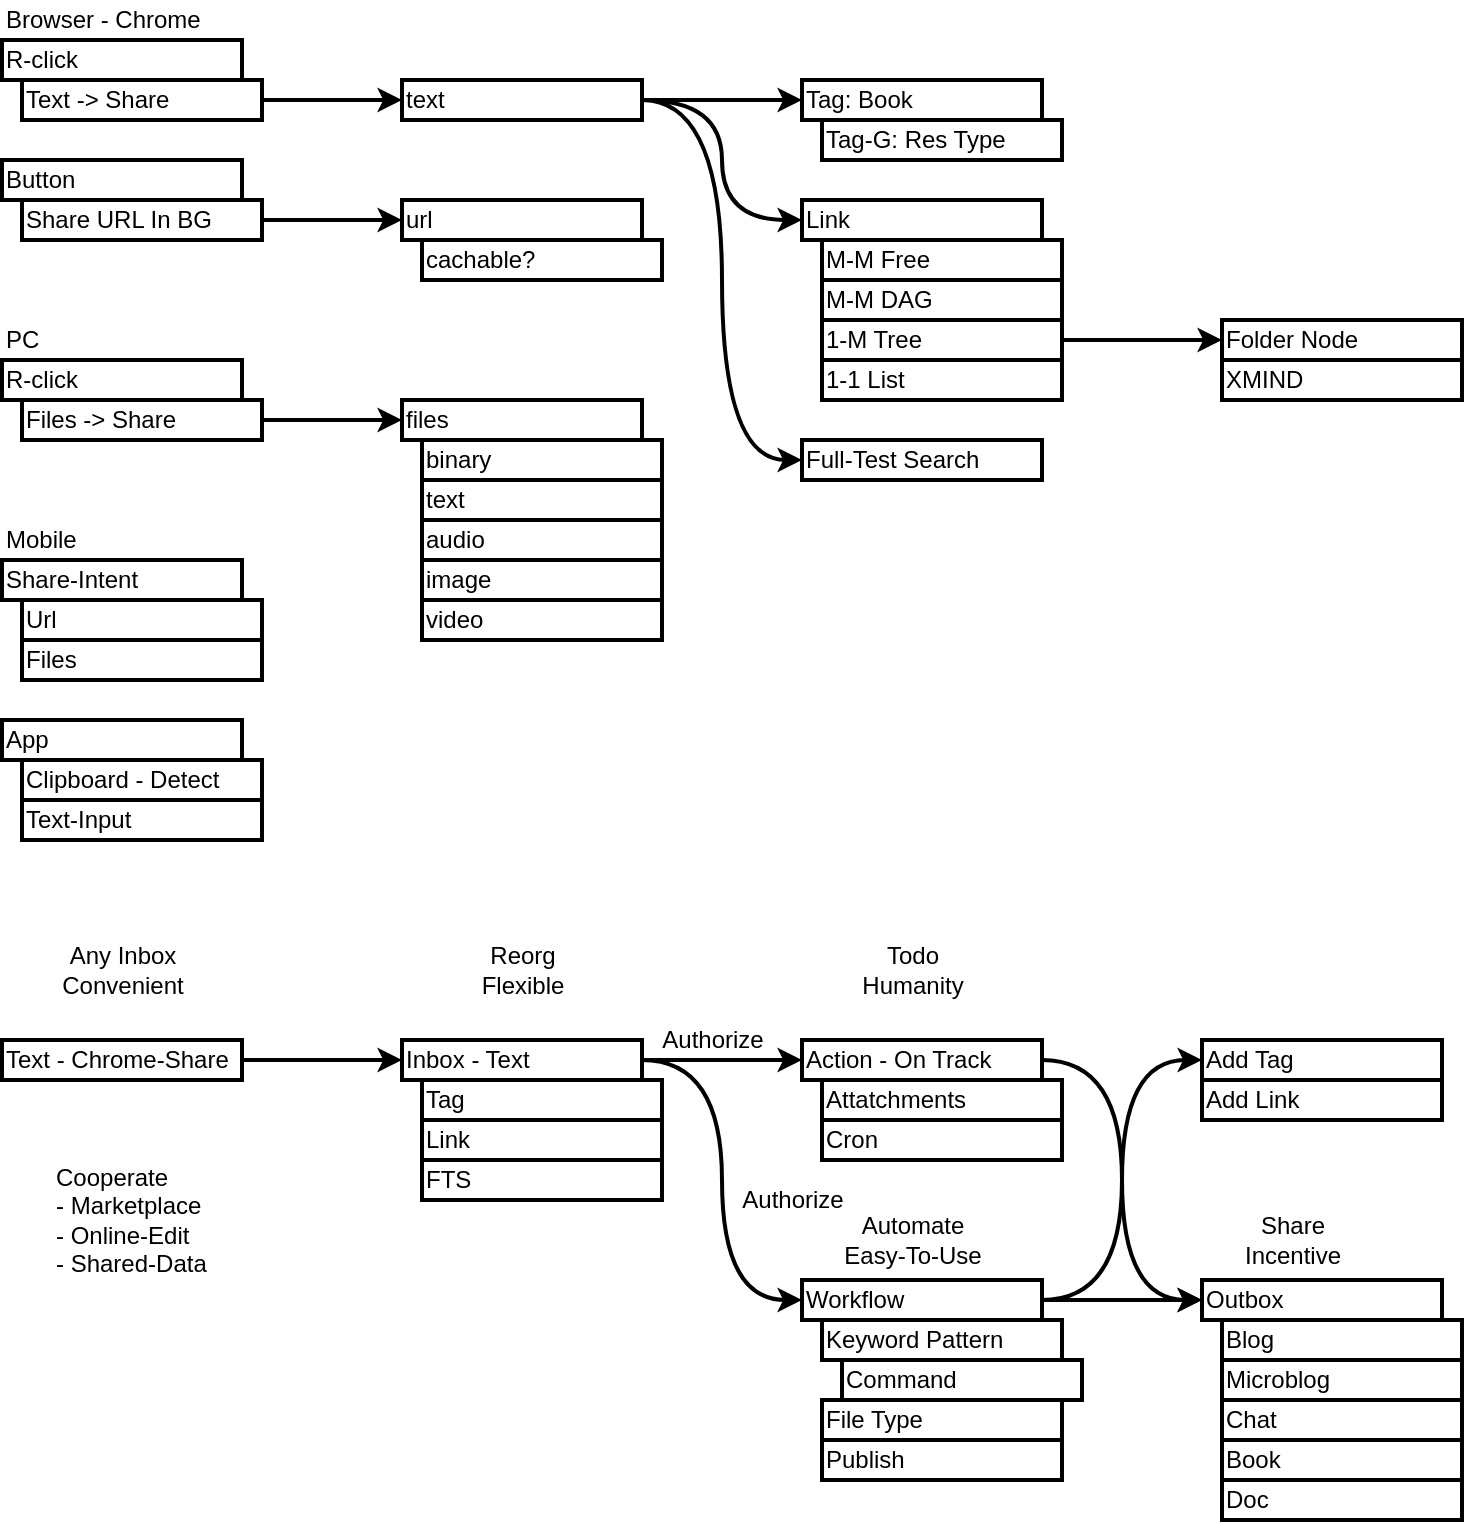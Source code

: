 <mxfile version="14.1.9" type="github">
  <diagram id="gH5ciEaB7895yhG9p73K" name="Page-1">
    <mxGraphModel dx="1722" dy="988" grid="1" gridSize="10" guides="1" tooltips="1" connect="1" arrows="1" fold="1" page="1" pageScale="1" pageWidth="850" pageHeight="1100" math="0" shadow="0">
      <root>
        <mxCell id="0" />
        <mxCell id="1" parent="0" />
        <mxCell id="0Xgx3T9gDCSC7o2Kawo7-2" value="url" style="rounded=0;whiteSpace=wrap;html=1;align=left;strokeWidth=2;fontStyle=0" vertex="1" parent="1">
          <mxGeometry x="240" y="160" width="120" height="20" as="geometry" />
        </mxCell>
        <mxCell id="0Xgx3T9gDCSC7o2Kawo7-17" value="" style="edgeStyle=orthogonalEdgeStyle;curved=1;rounded=0;orthogonalLoop=1;jettySize=auto;html=1;strokeWidth=2;fontStyle=0" edge="1" parent="1" source="0Xgx3T9gDCSC7o2Kawo7-3" target="0Xgx3T9gDCSC7o2Kawo7-16">
          <mxGeometry relative="1" as="geometry" />
        </mxCell>
        <mxCell id="0Xgx3T9gDCSC7o2Kawo7-37" style="edgeStyle=orthogonalEdgeStyle;curved=1;rounded=0;orthogonalLoop=1;jettySize=auto;html=1;exitX=1;exitY=0.5;exitDx=0;exitDy=0;entryX=0;entryY=0.5;entryDx=0;entryDy=0;strokeWidth=2;" edge="1" parent="1" source="0Xgx3T9gDCSC7o2Kawo7-3" target="0Xgx3T9gDCSC7o2Kawo7-36">
          <mxGeometry relative="1" as="geometry" />
        </mxCell>
        <mxCell id="0Xgx3T9gDCSC7o2Kawo7-49" style="edgeStyle=orthogonalEdgeStyle;curved=1;rounded=0;orthogonalLoop=1;jettySize=auto;html=1;exitX=1;exitY=0.5;exitDx=0;exitDy=0;entryX=0;entryY=0.5;entryDx=0;entryDy=0;strokeWidth=2;" edge="1" parent="1" source="0Xgx3T9gDCSC7o2Kawo7-3" target="0Xgx3T9gDCSC7o2Kawo7-48">
          <mxGeometry relative="1" as="geometry" />
        </mxCell>
        <mxCell id="0Xgx3T9gDCSC7o2Kawo7-3" value="text" style="rounded=0;whiteSpace=wrap;html=1;align=left;strokeWidth=2;fontStyle=0" vertex="1" parent="1">
          <mxGeometry x="240" y="100" width="120" height="20" as="geometry" />
        </mxCell>
        <mxCell id="0Xgx3T9gDCSC7o2Kawo7-5" value="R-click" style="rounded=0;whiteSpace=wrap;html=1;align=left;strokeWidth=2;fontStyle=0" vertex="1" parent="1">
          <mxGeometry x="40" y="80" width="120" height="20" as="geometry" />
        </mxCell>
        <mxCell id="0Xgx3T9gDCSC7o2Kawo7-6" value="files" style="rounded=0;whiteSpace=wrap;html=1;align=left;strokeWidth=2;fontStyle=0" vertex="1" parent="1">
          <mxGeometry x="240" y="260" width="120" height="20" as="geometry" />
        </mxCell>
        <mxCell id="0Xgx3T9gDCSC7o2Kawo7-9" value="Browser - Chrome" style="text;html=1;align=left;verticalAlign=middle;resizable=0;points=[];autosize=1;fontStyle=0;strokeWidth=2;" vertex="1" parent="1">
          <mxGeometry x="40" y="60" width="110" height="20" as="geometry" />
        </mxCell>
        <mxCell id="0Xgx3T9gDCSC7o2Kawo7-15" style="edgeStyle=orthogonalEdgeStyle;curved=1;rounded=0;orthogonalLoop=1;jettySize=auto;html=1;exitX=1;exitY=0.5;exitDx=0;exitDy=0;strokeWidth=2;fontStyle=0" edge="1" parent="1" source="0Xgx3T9gDCSC7o2Kawo7-10" target="0Xgx3T9gDCSC7o2Kawo7-3">
          <mxGeometry relative="1" as="geometry" />
        </mxCell>
        <mxCell id="0Xgx3T9gDCSC7o2Kawo7-10" value="Text -&amp;gt; Share" style="rounded=0;whiteSpace=wrap;html=1;align=left;strokeWidth=2;fontStyle=0" vertex="1" parent="1">
          <mxGeometry x="50" y="100" width="120" height="20" as="geometry" />
        </mxCell>
        <mxCell id="0Xgx3T9gDCSC7o2Kawo7-11" value="Button" style="rounded=0;whiteSpace=wrap;html=1;align=left;strokeWidth=2;fontStyle=0" vertex="1" parent="1">
          <mxGeometry x="40" y="140" width="120" height="20" as="geometry" />
        </mxCell>
        <mxCell id="0Xgx3T9gDCSC7o2Kawo7-14" style="edgeStyle=orthogonalEdgeStyle;rounded=0;orthogonalLoop=1;jettySize=auto;html=1;exitX=1;exitY=0.5;exitDx=0;exitDy=0;entryX=0;entryY=0.5;entryDx=0;entryDy=0;curved=1;strokeWidth=2;fontStyle=0" edge="1" parent="1" source="0Xgx3T9gDCSC7o2Kawo7-12" target="0Xgx3T9gDCSC7o2Kawo7-2">
          <mxGeometry relative="1" as="geometry" />
        </mxCell>
        <mxCell id="0Xgx3T9gDCSC7o2Kawo7-12" value="Share URL In BG" style="rounded=0;whiteSpace=wrap;html=1;align=left;strokeWidth=2;fontStyle=0" vertex="1" parent="1">
          <mxGeometry x="50" y="160" width="120" height="20" as="geometry" />
        </mxCell>
        <mxCell id="0Xgx3T9gDCSC7o2Kawo7-16" value="Tag: Book" style="rounded=0;whiteSpace=wrap;html=1;align=left;strokeWidth=2;fontStyle=0" vertex="1" parent="1">
          <mxGeometry x="440" y="100" width="120" height="20" as="geometry" />
        </mxCell>
        <mxCell id="0Xgx3T9gDCSC7o2Kawo7-19" value="Tag-G: Res Type" style="rounded=0;whiteSpace=wrap;html=1;align=left;strokeWidth=2;fontStyle=0" vertex="1" parent="1">
          <mxGeometry x="450" y="120" width="120" height="20" as="geometry" />
        </mxCell>
        <mxCell id="0Xgx3T9gDCSC7o2Kawo7-21" value="PC" style="text;html=1;align=left;verticalAlign=middle;resizable=0;points=[];autosize=1;fontStyle=0;strokeWidth=2;" vertex="1" parent="1">
          <mxGeometry x="40" y="220" width="30" height="20" as="geometry" />
        </mxCell>
        <mxCell id="0Xgx3T9gDCSC7o2Kawo7-22" value="R-click" style="rounded=0;whiteSpace=wrap;html=1;align=left;strokeWidth=2;fontStyle=0" vertex="1" parent="1">
          <mxGeometry x="40" y="240" width="120" height="20" as="geometry" />
        </mxCell>
        <mxCell id="0Xgx3T9gDCSC7o2Kawo7-25" style="edgeStyle=orthogonalEdgeStyle;curved=1;rounded=0;orthogonalLoop=1;jettySize=auto;html=1;exitX=1;exitY=0.5;exitDx=0;exitDy=0;entryX=0;entryY=0.5;entryDx=0;entryDy=0;strokeWidth=2;fontStyle=0" edge="1" parent="1" source="0Xgx3T9gDCSC7o2Kawo7-23" target="0Xgx3T9gDCSC7o2Kawo7-6">
          <mxGeometry relative="1" as="geometry" />
        </mxCell>
        <mxCell id="0Xgx3T9gDCSC7o2Kawo7-23" value="Files -&amp;gt; Share" style="rounded=0;whiteSpace=wrap;html=1;align=left;strokeWidth=2;fontStyle=0" vertex="1" parent="1">
          <mxGeometry x="50" y="260" width="120" height="20" as="geometry" />
        </mxCell>
        <mxCell id="0Xgx3T9gDCSC7o2Kawo7-26" value="Share-Intent" style="rounded=0;whiteSpace=wrap;html=1;align=left;strokeWidth=2;fontStyle=0" vertex="1" parent="1">
          <mxGeometry x="40" y="340" width="120" height="20" as="geometry" />
        </mxCell>
        <mxCell id="0Xgx3T9gDCSC7o2Kawo7-27" value="Mobile" style="text;html=1;align=left;verticalAlign=middle;resizable=0;points=[];autosize=1;fontStyle=0;strokeWidth=2;" vertex="1" parent="1">
          <mxGeometry x="40" y="320" width="50" height="20" as="geometry" />
        </mxCell>
        <mxCell id="0Xgx3T9gDCSC7o2Kawo7-28" value="Url" style="rounded=0;whiteSpace=wrap;html=1;align=left;strokeWidth=2;fontStyle=0" vertex="1" parent="1">
          <mxGeometry x="50" y="360" width="120" height="20" as="geometry" />
        </mxCell>
        <mxCell id="0Xgx3T9gDCSC7o2Kawo7-29" value="Files" style="rounded=0;whiteSpace=wrap;html=1;align=left;strokeWidth=2;fontStyle=0" vertex="1" parent="1">
          <mxGeometry x="50" y="380" width="120" height="20" as="geometry" />
        </mxCell>
        <mxCell id="0Xgx3T9gDCSC7o2Kawo7-30" value="App" style="rounded=0;whiteSpace=wrap;html=1;align=left;strokeWidth=2;fontStyle=0" vertex="1" parent="1">
          <mxGeometry x="40" y="420" width="120" height="20" as="geometry" />
        </mxCell>
        <mxCell id="0Xgx3T9gDCSC7o2Kawo7-31" value="Clipboard - Detect" style="rounded=0;whiteSpace=wrap;html=1;align=left;strokeWidth=2;fontStyle=0" vertex="1" parent="1">
          <mxGeometry x="50" y="440" width="120" height="20" as="geometry" />
        </mxCell>
        <mxCell id="0Xgx3T9gDCSC7o2Kawo7-33" value="Text-Input" style="rounded=0;whiteSpace=wrap;html=1;align=left;strokeWidth=2;fontStyle=0" vertex="1" parent="1">
          <mxGeometry x="50" y="460" width="120" height="20" as="geometry" />
        </mxCell>
        <mxCell id="0Xgx3T9gDCSC7o2Kawo7-36" value="Link" style="rounded=0;whiteSpace=wrap;html=1;align=left;strokeWidth=2;fontStyle=0" vertex="1" parent="1">
          <mxGeometry x="440" y="160" width="120" height="20" as="geometry" />
        </mxCell>
        <mxCell id="0Xgx3T9gDCSC7o2Kawo7-39" value="M-M Free" style="rounded=0;whiteSpace=wrap;html=1;align=left;strokeWidth=2;fontStyle=0" vertex="1" parent="1">
          <mxGeometry x="450" y="180" width="120" height="20" as="geometry" />
        </mxCell>
        <mxCell id="0Xgx3T9gDCSC7o2Kawo7-40" value="M-M DAG" style="rounded=0;whiteSpace=wrap;html=1;align=left;strokeWidth=2;fontStyle=0" vertex="1" parent="1">
          <mxGeometry x="450" y="200" width="120" height="20" as="geometry" />
        </mxCell>
        <mxCell id="0Xgx3T9gDCSC7o2Kawo7-75" value="" style="edgeStyle=orthogonalEdgeStyle;curved=1;rounded=0;orthogonalLoop=1;jettySize=auto;html=1;strokeWidth=2;" edge="1" parent="1" source="0Xgx3T9gDCSC7o2Kawo7-41" target="0Xgx3T9gDCSC7o2Kawo7-74">
          <mxGeometry relative="1" as="geometry" />
        </mxCell>
        <mxCell id="0Xgx3T9gDCSC7o2Kawo7-41" value="1-M Tree" style="rounded=0;whiteSpace=wrap;html=1;align=left;strokeWidth=2;fontStyle=0" vertex="1" parent="1">
          <mxGeometry x="450" y="220" width="120" height="20" as="geometry" />
        </mxCell>
        <mxCell id="0Xgx3T9gDCSC7o2Kawo7-42" value="1-1 List" style="rounded=0;whiteSpace=wrap;html=1;align=left;strokeWidth=2;fontStyle=0" vertex="1" parent="1">
          <mxGeometry x="450" y="240" width="120" height="20" as="geometry" />
        </mxCell>
        <mxCell id="0Xgx3T9gDCSC7o2Kawo7-48" value="Full-Test Search" style="rounded=0;whiteSpace=wrap;html=1;align=left;strokeWidth=2;fontStyle=0" vertex="1" parent="1">
          <mxGeometry x="440" y="280" width="120" height="20" as="geometry" />
        </mxCell>
        <mxCell id="0Xgx3T9gDCSC7o2Kawo7-50" value="binary" style="rounded=0;whiteSpace=wrap;html=1;align=left;strokeWidth=2;fontStyle=0" vertex="1" parent="1">
          <mxGeometry x="250" y="280" width="120" height="20" as="geometry" />
        </mxCell>
        <mxCell id="0Xgx3T9gDCSC7o2Kawo7-51" value="text" style="rounded=0;whiteSpace=wrap;html=1;align=left;strokeWidth=2;fontStyle=0" vertex="1" parent="1">
          <mxGeometry x="250" y="300" width="120" height="20" as="geometry" />
        </mxCell>
        <mxCell id="0Xgx3T9gDCSC7o2Kawo7-52" value="audio" style="rounded=0;whiteSpace=wrap;html=1;align=left;strokeWidth=2;fontStyle=0" vertex="1" parent="1">
          <mxGeometry x="250" y="320" width="120" height="20" as="geometry" />
        </mxCell>
        <mxCell id="0Xgx3T9gDCSC7o2Kawo7-53" value="image" style="rounded=0;whiteSpace=wrap;html=1;align=left;strokeWidth=2;fontStyle=0" vertex="1" parent="1">
          <mxGeometry x="250" y="340" width="120" height="20" as="geometry" />
        </mxCell>
        <mxCell id="0Xgx3T9gDCSC7o2Kawo7-54" value="video" style="rounded=0;whiteSpace=wrap;html=1;align=left;strokeWidth=2;fontStyle=0" vertex="1" parent="1">
          <mxGeometry x="250" y="360" width="120" height="20" as="geometry" />
        </mxCell>
        <mxCell id="0Xgx3T9gDCSC7o2Kawo7-55" value="cachable?" style="rounded=0;whiteSpace=wrap;html=1;align=left;strokeWidth=2;fontStyle=0" vertex="1" parent="1">
          <mxGeometry x="250" y="180" width="120" height="20" as="geometry" />
        </mxCell>
        <mxCell id="0Xgx3T9gDCSC7o2Kawo7-58" style="edgeStyle=orthogonalEdgeStyle;curved=1;rounded=0;orthogonalLoop=1;jettySize=auto;html=1;exitX=1;exitY=0.5;exitDx=0;exitDy=0;strokeWidth=2;" edge="1" parent="1" source="0Xgx3T9gDCSC7o2Kawo7-56" target="0Xgx3T9gDCSC7o2Kawo7-57">
          <mxGeometry relative="1" as="geometry" />
        </mxCell>
        <mxCell id="0Xgx3T9gDCSC7o2Kawo7-56" value="Text - Chrome-Share" style="rounded=0;whiteSpace=wrap;html=1;align=left;strokeWidth=2;fontStyle=0" vertex="1" parent="1">
          <mxGeometry x="40" y="580" width="120" height="20" as="geometry" />
        </mxCell>
        <mxCell id="0Xgx3T9gDCSC7o2Kawo7-61" value="" style="edgeStyle=orthogonalEdgeStyle;curved=1;rounded=0;orthogonalLoop=1;jettySize=auto;html=1;strokeWidth=2;" edge="1" parent="1" source="0Xgx3T9gDCSC7o2Kawo7-57" target="0Xgx3T9gDCSC7o2Kawo7-60">
          <mxGeometry relative="1" as="geometry" />
        </mxCell>
        <mxCell id="0Xgx3T9gDCSC7o2Kawo7-68" style="edgeStyle=orthogonalEdgeStyle;curved=1;rounded=0;orthogonalLoop=1;jettySize=auto;html=1;exitX=1;exitY=0.5;exitDx=0;exitDy=0;entryX=0;entryY=0.5;entryDx=0;entryDy=0;strokeWidth=2;" edge="1" parent="1" source="0Xgx3T9gDCSC7o2Kawo7-57" target="0Xgx3T9gDCSC7o2Kawo7-66">
          <mxGeometry relative="1" as="geometry" />
        </mxCell>
        <mxCell id="0Xgx3T9gDCSC7o2Kawo7-57" value="Inbox - Text" style="rounded=0;whiteSpace=wrap;html=1;align=left;strokeWidth=2;fontStyle=0" vertex="1" parent="1">
          <mxGeometry x="240" y="580" width="120" height="20" as="geometry" />
        </mxCell>
        <mxCell id="0Xgx3T9gDCSC7o2Kawo7-96" style="edgeStyle=orthogonalEdgeStyle;curved=1;rounded=0;orthogonalLoop=1;jettySize=auto;html=1;exitX=1;exitY=0.5;exitDx=0;exitDy=0;entryX=0;entryY=0.5;entryDx=0;entryDy=0;strokeWidth=2;" edge="1" parent="1" source="0Xgx3T9gDCSC7o2Kawo7-60" target="0Xgx3T9gDCSC7o2Kawo7-90">
          <mxGeometry relative="1" as="geometry" />
        </mxCell>
        <mxCell id="0Xgx3T9gDCSC7o2Kawo7-60" value="Action - On Track" style="rounded=0;whiteSpace=wrap;html=1;align=left;strokeWidth=2;fontStyle=0" vertex="1" parent="1">
          <mxGeometry x="440" y="580" width="120" height="20" as="geometry" />
        </mxCell>
        <mxCell id="0Xgx3T9gDCSC7o2Kawo7-62" value="Tag" style="rounded=0;whiteSpace=wrap;html=1;align=left;strokeWidth=2;fontStyle=0" vertex="1" parent="1">
          <mxGeometry x="250" y="600" width="120" height="20" as="geometry" />
        </mxCell>
        <mxCell id="0Xgx3T9gDCSC7o2Kawo7-63" value="Link" style="rounded=0;whiteSpace=wrap;html=1;align=left;strokeWidth=2;fontStyle=0" vertex="1" parent="1">
          <mxGeometry x="250" y="620" width="120" height="20" as="geometry" />
        </mxCell>
        <mxCell id="0Xgx3T9gDCSC7o2Kawo7-64" value="Attatchments" style="rounded=0;whiteSpace=wrap;html=1;align=left;strokeWidth=2;fontStyle=0" vertex="1" parent="1">
          <mxGeometry x="450" y="600" width="120" height="20" as="geometry" />
        </mxCell>
        <mxCell id="0Xgx3T9gDCSC7o2Kawo7-65" value="Cron" style="rounded=0;whiteSpace=wrap;html=1;align=left;strokeWidth=2;fontStyle=0" vertex="1" parent="1">
          <mxGeometry x="450" y="620" width="120" height="20" as="geometry" />
        </mxCell>
        <mxCell id="0Xgx3T9gDCSC7o2Kawo7-97" style="edgeStyle=orthogonalEdgeStyle;curved=1;rounded=0;orthogonalLoop=1;jettySize=auto;html=1;exitX=1;exitY=0.5;exitDx=0;exitDy=0;strokeWidth=2;" edge="1" parent="1" source="0Xgx3T9gDCSC7o2Kawo7-66" target="0Xgx3T9gDCSC7o2Kawo7-90">
          <mxGeometry relative="1" as="geometry" />
        </mxCell>
        <mxCell id="0Xgx3T9gDCSC7o2Kawo7-66" value="Workflow" style="rounded=0;whiteSpace=wrap;html=1;align=left;strokeWidth=2;fontStyle=0" vertex="1" parent="1">
          <mxGeometry x="440" y="700" width="120" height="20" as="geometry" />
        </mxCell>
        <mxCell id="0Xgx3T9gDCSC7o2Kawo7-72" value="" style="edgeStyle=orthogonalEdgeStyle;curved=1;rounded=0;orthogonalLoop=1;jettySize=auto;html=1;strokeWidth=2;entryX=0;entryY=0.5;entryDx=0;entryDy=0;exitX=1;exitY=0.5;exitDx=0;exitDy=0;" edge="1" parent="1" source="0Xgx3T9gDCSC7o2Kawo7-66" target="0Xgx3T9gDCSC7o2Kawo7-71">
          <mxGeometry relative="1" as="geometry" />
        </mxCell>
        <mxCell id="0Xgx3T9gDCSC7o2Kawo7-69" value="Keyword Pattern" style="rounded=0;whiteSpace=wrap;html=1;align=left;strokeWidth=2;fontStyle=0" vertex="1" parent="1">
          <mxGeometry x="450" y="720" width="120" height="20" as="geometry" />
        </mxCell>
        <mxCell id="0Xgx3T9gDCSC7o2Kawo7-70" value="File Type" style="rounded=0;whiteSpace=wrap;html=1;align=left;strokeWidth=2;fontStyle=0" vertex="1" parent="1">
          <mxGeometry x="450" y="760" width="120" height="20" as="geometry" />
        </mxCell>
        <mxCell id="0Xgx3T9gDCSC7o2Kawo7-71" value="Add Tag" style="rounded=0;whiteSpace=wrap;html=1;align=left;strokeWidth=2;fontStyle=0" vertex="1" parent="1">
          <mxGeometry x="640" y="580" width="120" height="20" as="geometry" />
        </mxCell>
        <mxCell id="0Xgx3T9gDCSC7o2Kawo7-74" value="Folder Node" style="rounded=0;whiteSpace=wrap;html=1;align=left;strokeWidth=2;fontStyle=0" vertex="1" parent="1">
          <mxGeometry x="650" y="220" width="120" height="20" as="geometry" />
        </mxCell>
        <mxCell id="0Xgx3T9gDCSC7o2Kawo7-76" value="XMIND" style="rounded=0;whiteSpace=wrap;html=1;align=left;strokeWidth=2;fontStyle=0" vertex="1" parent="1">
          <mxGeometry x="650" y="240" width="120" height="20" as="geometry" />
        </mxCell>
        <mxCell id="0Xgx3T9gDCSC7o2Kawo7-77" value="Add Link" style="rounded=0;whiteSpace=wrap;html=1;align=left;strokeWidth=2;fontStyle=0" vertex="1" parent="1">
          <mxGeometry x="640" y="600" width="120" height="20" as="geometry" />
        </mxCell>
        <mxCell id="0Xgx3T9gDCSC7o2Kawo7-78" value="Command" style="rounded=0;whiteSpace=wrap;html=1;align=left;strokeWidth=2;fontStyle=0" vertex="1" parent="1">
          <mxGeometry x="460" y="740" width="120" height="20" as="geometry" />
        </mxCell>
        <mxCell id="0Xgx3T9gDCSC7o2Kawo7-82" value="Publish" style="rounded=0;whiteSpace=wrap;html=1;align=left;strokeWidth=2;fontStyle=0" vertex="1" parent="1">
          <mxGeometry x="450" y="780" width="120" height="20" as="geometry" />
        </mxCell>
        <mxCell id="0Xgx3T9gDCSC7o2Kawo7-83" value="Authorize" style="text;html=1;align=center;verticalAlign=middle;resizable=0;points=[];autosize=1;" vertex="1" parent="1">
          <mxGeometry x="400" y="650" width="70" height="20" as="geometry" />
        </mxCell>
        <mxCell id="0Xgx3T9gDCSC7o2Kawo7-84" value="Authorize" style="text;html=1;align=center;verticalAlign=middle;resizable=0;points=[];autosize=1;" vertex="1" parent="1">
          <mxGeometry x="360" y="570" width="70" height="20" as="geometry" />
        </mxCell>
        <mxCell id="0Xgx3T9gDCSC7o2Kawo7-90" value="Outbox" style="rounded=0;whiteSpace=wrap;html=1;align=left;strokeWidth=2;fontStyle=0" vertex="1" parent="1">
          <mxGeometry x="640" y="700" width="120" height="20" as="geometry" />
        </mxCell>
        <mxCell id="0Xgx3T9gDCSC7o2Kawo7-91" value="Blog" style="rounded=0;whiteSpace=wrap;html=1;align=left;strokeWidth=2;fontStyle=0" vertex="1" parent="1">
          <mxGeometry x="650" y="720" width="120" height="20" as="geometry" />
        </mxCell>
        <mxCell id="0Xgx3T9gDCSC7o2Kawo7-92" value="Microblog" style="rounded=0;whiteSpace=wrap;html=1;align=left;strokeWidth=2;fontStyle=0" vertex="1" parent="1">
          <mxGeometry x="650" y="740" width="120" height="20" as="geometry" />
        </mxCell>
        <mxCell id="0Xgx3T9gDCSC7o2Kawo7-93" value="Chat" style="rounded=0;whiteSpace=wrap;html=1;align=left;strokeWidth=2;fontStyle=0" vertex="1" parent="1">
          <mxGeometry x="650" y="760" width="120" height="20" as="geometry" />
        </mxCell>
        <mxCell id="0Xgx3T9gDCSC7o2Kawo7-94" value="Book" style="rounded=0;whiteSpace=wrap;html=1;align=left;strokeWidth=2;fontStyle=0" vertex="1" parent="1">
          <mxGeometry x="650" y="780" width="120" height="20" as="geometry" />
        </mxCell>
        <mxCell id="0Xgx3T9gDCSC7o2Kawo7-95" value="Doc" style="rounded=0;whiteSpace=wrap;html=1;align=left;strokeWidth=2;fontStyle=0" vertex="1" parent="1">
          <mxGeometry x="650" y="800" width="120" height="20" as="geometry" />
        </mxCell>
        <mxCell id="0Xgx3T9gDCSC7o2Kawo7-99" value="Any Inbox&lt;br&gt;Convenient" style="text;html=1;align=center;verticalAlign=middle;resizable=0;points=[];autosize=1;" vertex="1" parent="1">
          <mxGeometry x="60" y="530" width="80" height="30" as="geometry" />
        </mxCell>
        <mxCell id="0Xgx3T9gDCSC7o2Kawo7-101" value="Reorg&lt;br&gt;Flexible" style="text;html=1;align=center;verticalAlign=middle;resizable=0;points=[];autosize=1;" vertex="1" parent="1">
          <mxGeometry x="270" y="530" width="60" height="30" as="geometry" />
        </mxCell>
        <mxCell id="0Xgx3T9gDCSC7o2Kawo7-102" value="FTS" style="rounded=0;whiteSpace=wrap;html=1;align=left;strokeWidth=2;fontStyle=0" vertex="1" parent="1">
          <mxGeometry x="250" y="640" width="120" height="20" as="geometry" />
        </mxCell>
        <mxCell id="0Xgx3T9gDCSC7o2Kawo7-103" value="Todo&lt;br&gt;Humanity" style="text;html=1;align=center;verticalAlign=middle;resizable=0;points=[];autosize=1;" vertex="1" parent="1">
          <mxGeometry x="460" y="530" width="70" height="30" as="geometry" />
        </mxCell>
        <mxCell id="0Xgx3T9gDCSC7o2Kawo7-104" value="Automate&lt;br&gt;Easy-To-Use" style="text;html=1;align=center;verticalAlign=middle;resizable=0;points=[];autosize=1;" vertex="1" parent="1">
          <mxGeometry x="455" y="665" width="80" height="30" as="geometry" />
        </mxCell>
        <mxCell id="0Xgx3T9gDCSC7o2Kawo7-105" value="Share&lt;br&gt;Incentive" style="text;html=1;align=center;verticalAlign=middle;resizable=0;points=[];autosize=1;" vertex="1" parent="1">
          <mxGeometry x="655" y="665" width="60" height="30" as="geometry" />
        </mxCell>
        <mxCell id="0Xgx3T9gDCSC7o2Kawo7-106" value="Cooperate&lt;br&gt;- Marketplace&lt;br&gt;- Online-Edit&lt;br&gt;- Shared-Data" style="text;html=1;align=left;verticalAlign=middle;resizable=0;points=[];autosize=1;" vertex="1" parent="1">
          <mxGeometry x="65" y="640" width="90" height="60" as="geometry" />
        </mxCell>
      </root>
    </mxGraphModel>
  </diagram>
</mxfile>
